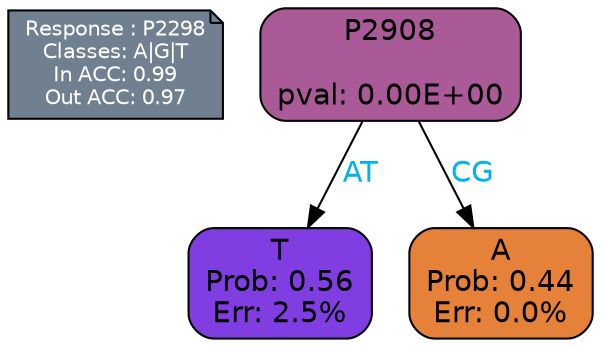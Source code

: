 digraph Tree {
node [shape=box, style="filled, rounded", color="black", fontname=helvetica] ;
graph [ranksep=equally, splines=polylines, bgcolor=transparent, dpi=600] ;
edge [fontname=helvetica] ;
LEGEND [label="Response : P2298
Classes: A|G|T
In ACC: 0.99
Out ACC: 0.97
",shape=note,align=left,style=filled,fillcolor="slategray",fontcolor="white",fontsize=10];1 [label="P2908

pval: 0.00E+00", fillcolor="#ab5a98"] ;
2 [label="T
Prob: 0.56
Err: 2.5%", fillcolor="#7f3de2"] ;
3 [label="A
Prob: 0.44
Err: 0.0%", fillcolor="#e58139"] ;
1 -> 2 [label="AT",fontcolor=deepskyblue2] ;
1 -> 3 [label="CG",fontcolor=deepskyblue2] ;
{rank = same; 2;3;}{rank = same; LEGEND;1;}}